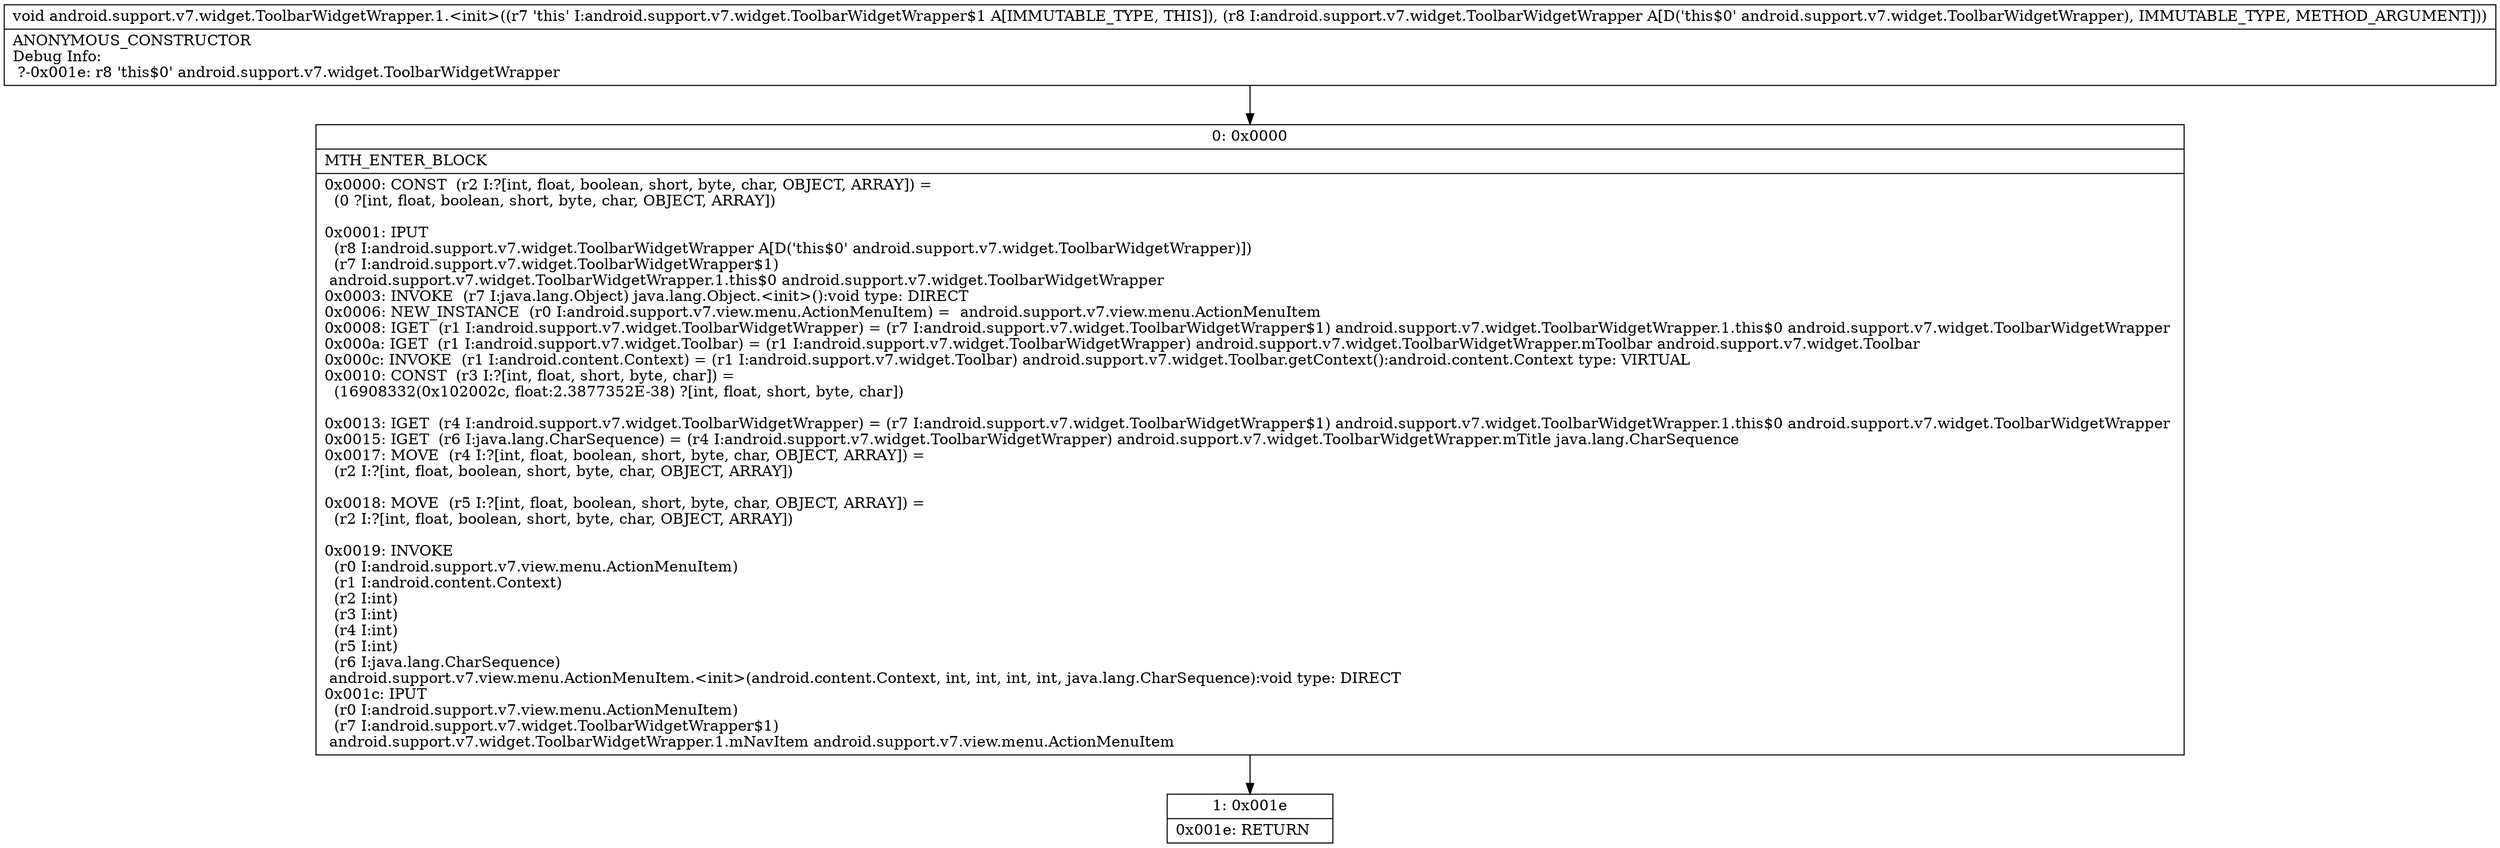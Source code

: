 digraph "CFG forandroid.support.v7.widget.ToolbarWidgetWrapper.1.\<init\>(Landroid\/support\/v7\/widget\/ToolbarWidgetWrapper;)V" {
Node_0 [shape=record,label="{0\:\ 0x0000|MTH_ENTER_BLOCK\l|0x0000: CONST  (r2 I:?[int, float, boolean, short, byte, char, OBJECT, ARRAY]) = \l  (0 ?[int, float, boolean, short, byte, char, OBJECT, ARRAY])\l \l0x0001: IPUT  \l  (r8 I:android.support.v7.widget.ToolbarWidgetWrapper A[D('this$0' android.support.v7.widget.ToolbarWidgetWrapper)])\l  (r7 I:android.support.v7.widget.ToolbarWidgetWrapper$1)\l android.support.v7.widget.ToolbarWidgetWrapper.1.this$0 android.support.v7.widget.ToolbarWidgetWrapper \l0x0003: INVOKE  (r7 I:java.lang.Object) java.lang.Object.\<init\>():void type: DIRECT \l0x0006: NEW_INSTANCE  (r0 I:android.support.v7.view.menu.ActionMenuItem) =  android.support.v7.view.menu.ActionMenuItem \l0x0008: IGET  (r1 I:android.support.v7.widget.ToolbarWidgetWrapper) = (r7 I:android.support.v7.widget.ToolbarWidgetWrapper$1) android.support.v7.widget.ToolbarWidgetWrapper.1.this$0 android.support.v7.widget.ToolbarWidgetWrapper \l0x000a: IGET  (r1 I:android.support.v7.widget.Toolbar) = (r1 I:android.support.v7.widget.ToolbarWidgetWrapper) android.support.v7.widget.ToolbarWidgetWrapper.mToolbar android.support.v7.widget.Toolbar \l0x000c: INVOKE  (r1 I:android.content.Context) = (r1 I:android.support.v7.widget.Toolbar) android.support.v7.widget.Toolbar.getContext():android.content.Context type: VIRTUAL \l0x0010: CONST  (r3 I:?[int, float, short, byte, char]) = \l  (16908332(0x102002c, float:2.3877352E\-38) ?[int, float, short, byte, char])\l \l0x0013: IGET  (r4 I:android.support.v7.widget.ToolbarWidgetWrapper) = (r7 I:android.support.v7.widget.ToolbarWidgetWrapper$1) android.support.v7.widget.ToolbarWidgetWrapper.1.this$0 android.support.v7.widget.ToolbarWidgetWrapper \l0x0015: IGET  (r6 I:java.lang.CharSequence) = (r4 I:android.support.v7.widget.ToolbarWidgetWrapper) android.support.v7.widget.ToolbarWidgetWrapper.mTitle java.lang.CharSequence \l0x0017: MOVE  (r4 I:?[int, float, boolean, short, byte, char, OBJECT, ARRAY]) = \l  (r2 I:?[int, float, boolean, short, byte, char, OBJECT, ARRAY])\l \l0x0018: MOVE  (r5 I:?[int, float, boolean, short, byte, char, OBJECT, ARRAY]) = \l  (r2 I:?[int, float, boolean, short, byte, char, OBJECT, ARRAY])\l \l0x0019: INVOKE  \l  (r0 I:android.support.v7.view.menu.ActionMenuItem)\l  (r1 I:android.content.Context)\l  (r2 I:int)\l  (r3 I:int)\l  (r4 I:int)\l  (r5 I:int)\l  (r6 I:java.lang.CharSequence)\l android.support.v7.view.menu.ActionMenuItem.\<init\>(android.content.Context, int, int, int, int, java.lang.CharSequence):void type: DIRECT \l0x001c: IPUT  \l  (r0 I:android.support.v7.view.menu.ActionMenuItem)\l  (r7 I:android.support.v7.widget.ToolbarWidgetWrapper$1)\l android.support.v7.widget.ToolbarWidgetWrapper.1.mNavItem android.support.v7.view.menu.ActionMenuItem \l}"];
Node_1 [shape=record,label="{1\:\ 0x001e|0x001e: RETURN   \l}"];
MethodNode[shape=record,label="{void android.support.v7.widget.ToolbarWidgetWrapper.1.\<init\>((r7 'this' I:android.support.v7.widget.ToolbarWidgetWrapper$1 A[IMMUTABLE_TYPE, THIS]), (r8 I:android.support.v7.widget.ToolbarWidgetWrapper A[D('this$0' android.support.v7.widget.ToolbarWidgetWrapper), IMMUTABLE_TYPE, METHOD_ARGUMENT]))  | ANONYMOUS_CONSTRUCTOR\lDebug Info:\l  ?\-0x001e: r8 'this$0' android.support.v7.widget.ToolbarWidgetWrapper\l}"];
MethodNode -> Node_0;
Node_0 -> Node_1;
}

